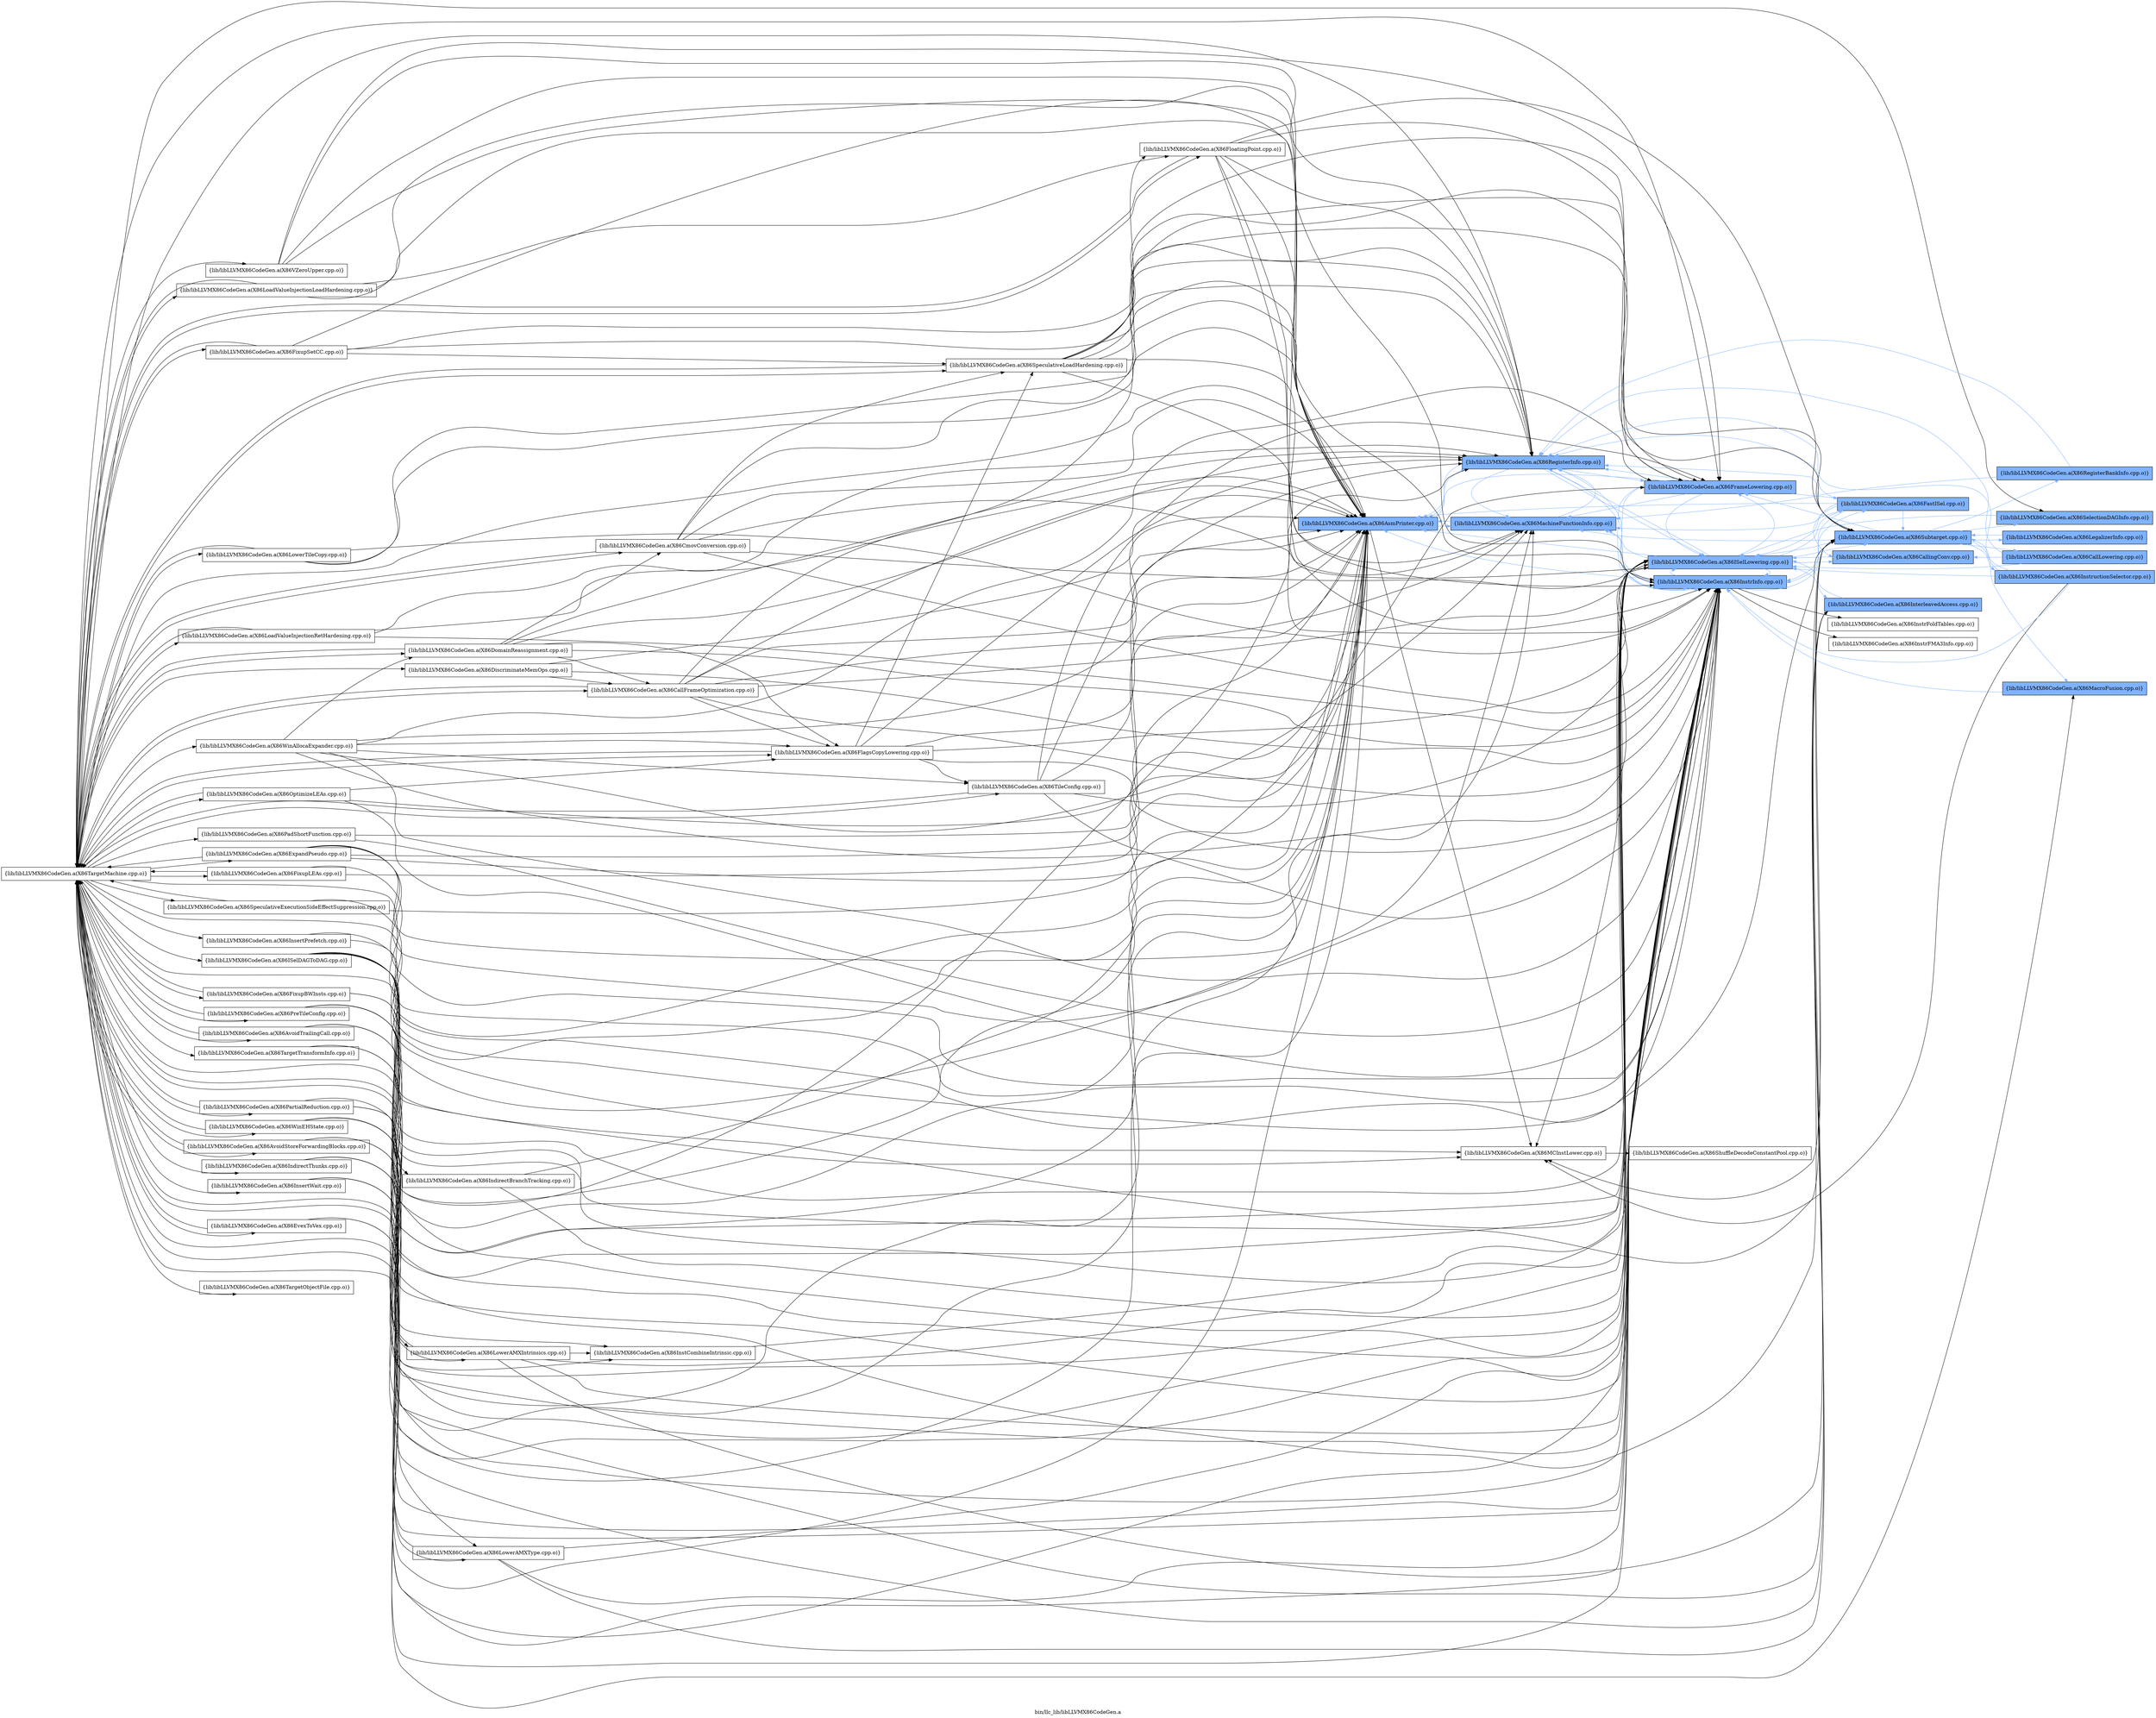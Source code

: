 digraph "bin/llc_lib/libLLVMX86CodeGen.a" {
	label="bin/llc_lib/libLLVMX86CodeGen.a";
	rankdir=LR;
	{ rank=same; Node0x56287443a148;  }
	{ rank=same; Node0x56287443a8c8; Node0x56287443b188; Node0x56287443b908;  }
	{ rank=same; Node0x56287442f888; Node0x562874430d78; Node0x562874431d68; Node0x56287442d998;  }
	{ rank=same; Node0x5628744315e8; Node0x56287442e898; Node0x56287442f0b8; Node0x562874435148; Node0x56287442d268; Node0x56287442e078;  }

	Node0x56287443a148 [shape=record,shape=box,group=1,style=filled,fillcolor="0.600000 0.5 1",label="{lib/libLLVMX86CodeGen.a(X86AsmPrinter.cpp.o)}"];
	Node0x56287443a148 -> Node0x56287443a8c8;
	Node0x56287443a148 -> Node0x56287443b188[color="0.600000 0.5 1"];
	Node0x56287443a148 -> Node0x56287443b908[color="0.600000 0.5 1"];
	Node0x562874427408 [shape=record,shape=box,group=0,label="{lib/libLLVMX86CodeGen.a(X86TargetMachine.cpp.o)}"];
	Node0x562874427408 -> Node0x56287443a148;
	Node0x562874427408 -> Node0x56287443a8c8;
	Node0x562874427408 -> Node0x56287443b908;
	Node0x562874427408 -> Node0x56287442e208;
	Node0x562874427408 -> Node0x56287442df38;
	Node0x562874427408 -> Node0x56287442d9e8;
	Node0x562874427408 -> Node0x56287442f478;
	Node0x562874427408 -> Node0x56287442f2e8;
	Node0x562874427408 -> Node0x56287442e668;
	Node0x562874427408 -> Node0x562874435968;
	Node0x562874427408 -> Node0x5628744351e8;
	Node0x562874427408 -> Node0x562874434978;
	Node0x562874427408 -> Node0x562874436a98;
	Node0x562874427408 -> Node0x562874436638;
	Node0x562874427408 -> Node0x562874430d78;
	Node0x562874427408 -> Node0x562874431d68;
	Node0x562874427408 -> Node0x56287442d998;
	Node0x562874427408 -> Node0x562874435148;
	Node0x562874427408 -> Node0x5628744353c8;
	Node0x562874427408 -> Node0x562874426e18;
	Node0x562874427408 -> Node0x562874428088;
	Node0x562874427408 -> Node0x5628744231c8;
	Node0x562874427408 -> Node0x562874423e48;
	Node0x562874427408 -> Node0x562874424258;
	Node0x562874427408 -> Node0x562874424e38;
	Node0x562874427408 -> Node0x56287442fb58;
	Node0x562874427408 -> Node0x562874430788;
	Node0x562874427408 -> Node0x5628744314a8;
	Node0x562874427408 -> Node0x562874430dc8;
	Node0x562874427408 -> Node0x562874431a48;
	Node0x562874427408 -> Node0x562874428f88;
	Node0x562874427408 -> Node0x562874428308;
	Node0x562874427408 -> Node0x562874428998;
	Node0x562874427408 -> Node0x56287442a478;
	Node0x562874427408 -> Node0x562874429898;
	Node0x562874427408 -> Node0x56287442b4b8;
	Node0x562874427408 -> Node0x56287441f758;
	Node0x562874427408 -> Node0x562874420338;
	Node0x562874427408 -> Node0x562874420608;
	Node0x562874427408 -> Node0x56287441e1c8;
	Node0x562874427408 -> Node0x56287441ee48;
	Node0x562874427408 -> Node0x56287441f118;
	Node0x562874427408 -> Node0x562874426eb8;
	Node0x562874427408 -> Node0x562874427f98;
	Node0x562874427408 -> Node0x562874425e78;
	Node0x56287443a8c8 [shape=record,shape=box,group=0,label="{lib/libLLVMX86CodeGen.a(X86MCInstLower.cpp.o)}"];
	Node0x56287443a8c8 -> Node0x56287442f888;
	Node0x56287443b188 [shape=record,shape=box,group=1,style=filled,fillcolor="0.600000 0.5 1",label="{lib/libLLVMX86CodeGen.a(X86MachineFunctionInfo.cpp.o)}"];
	Node0x56287443b188 -> Node0x56287443a148[color="0.600000 0.5 1"];
	Node0x56287443b188 -> Node0x56287443b908[color="0.600000 0.5 1"];
	Node0x56287443b908 [shape=record,shape=box,group=1,style=filled,fillcolor="0.600000 0.5 1",label="{lib/libLLVMX86CodeGen.a(X86RegisterInfo.cpp.o)}"];
	Node0x56287443b908 -> Node0x56287443a148[color="0.600000 0.5 1"];
	Node0x56287443b908 -> Node0x56287443b188[color="0.600000 0.5 1"];
	Node0x56287443b908 -> Node0x562874430d78[color="0.600000 0.5 1"];
	Node0x56287443b908 -> Node0x562874431d68[color="0.600000 0.5 1"];
	Node0x56287443b908 -> Node0x56287442d998[color="0.600000 0.5 1"];
	Node0x56287442f888 [shape=record,shape=box,group=0,label="{lib/libLLVMX86CodeGen.a(X86ShuffleDecodeConstantPool.cpp.o)}"];
	Node0x562874430d78 [shape=record,shape=box,group=1,style=filled,fillcolor="0.600000 0.5 1",label="{lib/libLLVMX86CodeGen.a(X86ISelLowering.cpp.o)}"];
	Node0x562874430d78 -> Node0x56287443a148[color="0.600000 0.5 1"];
	Node0x562874430d78 -> Node0x56287443a8c8;
	Node0x562874430d78 -> Node0x56287443b188[color="0.600000 0.5 1"];
	Node0x562874430d78 -> Node0x56287443b908[color="0.600000 0.5 1"];
	Node0x562874430d78 -> Node0x5628744315e8[color="0.600000 0.5 1"];
	Node0x562874430d78 -> Node0x562874431d68[color="0.600000 0.5 1"];
	Node0x562874430d78 -> Node0x56287442d998[color="0.600000 0.5 1"];
	Node0x562874430d78 -> Node0x56287442e898[color="0.600000 0.5 1"];
	Node0x562874430d78 -> Node0x56287442f0b8[color="0.600000 0.5 1"];
	Node0x562874430d78 -> Node0x562874435148[color="0.600000 0.5 1"];
	Node0x562874431d68 [shape=record,shape=box,group=1,style=filled,fillcolor="0.600000 0.5 1",label="{lib/libLLVMX86CodeGen.a(X86InstrInfo.cpp.o)}"];
	Node0x562874431d68 -> Node0x56287443a148[color="0.600000 0.5 1"];
	Node0x562874431d68 -> Node0x56287443b188[color="0.600000 0.5 1"];
	Node0x562874431d68 -> Node0x56287443b908[color="0.600000 0.5 1"];
	Node0x562874431d68 -> Node0x562874430d78[color="0.600000 0.5 1"];
	Node0x562874431d68 -> Node0x5628744315e8[color="0.600000 0.5 1"];
	Node0x562874431d68 -> Node0x56287442d268;
	Node0x562874431d68 -> Node0x56287442d998[color="0.600000 0.5 1"];
	Node0x562874431d68 -> Node0x56287442e078;
	Node0x56287442d998 [shape=record,shape=box,group=1,style=filled,fillcolor="0.600000 0.5 1",label="{lib/libLLVMX86CodeGen.a(X86FrameLowering.cpp.o)}"];
	Node0x56287442d998 -> Node0x56287443a148[color="0.600000 0.5 1"];
	Node0x56287442d998 -> Node0x56287443b188[color="0.600000 0.5 1"];
	Node0x56287442d998 -> Node0x56287443b908[color="0.600000 0.5 1"];
	Node0x56287442d998 -> Node0x562874430d78[color="0.600000 0.5 1"];
	Node0x56287442d998 -> Node0x5628744315e8[color="0.600000 0.5 1"];
	Node0x56287442d998 -> Node0x562874431d68[color="0.600000 0.5 1"];
	Node0x5628744315e8 [shape=record,shape=box,group=1,style=filled,fillcolor="0.600000 0.5 1",label="{lib/libLLVMX86CodeGen.a(X86FastISel.cpp.o)}"];
	Node0x5628744315e8 -> Node0x56287443a148[color="0.600000 0.5 1"];
	Node0x5628744315e8 -> Node0x56287443b188[color="0.600000 0.5 1"];
	Node0x5628744315e8 -> Node0x56287443b908[color="0.600000 0.5 1"];
	Node0x5628744315e8 -> Node0x562874430d78[color="0.600000 0.5 1"];
	Node0x5628744315e8 -> Node0x562874431d68[color="0.600000 0.5 1"];
	Node0x5628744315e8 -> Node0x56287442e898[color="0.600000 0.5 1"];
	Node0x5628744315e8 -> Node0x562874435148[color="0.600000 0.5 1"];
	Node0x56287442e898 [shape=record,shape=box,group=1,style=filled,fillcolor="0.600000 0.5 1",label="{lib/libLLVMX86CodeGen.a(X86CallingConv.cpp.o)}"];
	Node0x56287442e898 -> Node0x562874430d78[color="0.600000 0.5 1"];
	Node0x56287442f0b8 [shape=record,shape=box,group=1,style=filled,fillcolor="0.600000 0.5 1",label="{lib/libLLVMX86CodeGen.a(X86InterleavedAccess.cpp.o)}"];
	Node0x56287442f0b8 -> Node0x562874430d78[color="0.600000 0.5 1"];
	Node0x562874435148 [shape=record,shape=box,group=1,style=filled,fillcolor="0.600000 0.5 1",label="{lib/libLLVMX86CodeGen.a(X86Subtarget.cpp.o)}"];
	Node0x562874435148 -> Node0x56287443a8c8;
	Node0x562874435148 -> Node0x56287443b188[color="0.600000 0.5 1"];
	Node0x562874435148 -> Node0x56287443b908[color="0.600000 0.5 1"];
	Node0x562874435148 -> Node0x562874430d78[color="0.600000 0.5 1"];
	Node0x562874435148 -> Node0x562874431d68[color="0.600000 0.5 1"];
	Node0x562874435148 -> Node0x56287442d998[color="0.600000 0.5 1"];
	Node0x562874435148 -> Node0x5628744353c8[color="0.600000 0.5 1"];
	Node0x562874435148 -> Node0x56287442a2e8[color="0.600000 0.5 1"];
	Node0x562874435148 -> Node0x562874425d38[color="0.600000 0.5 1"];
	Node0x562874435148 -> Node0x562874425f18[color="0.600000 0.5 1"];
	Node0x562874435148 -> Node0x562874426af8[color="0.600000 0.5 1"];
	Node0x562874435148 -> Node0x562874426e18[color="0.600000 0.5 1"];
	Node0x56287442d268 [shape=record,shape=box,group=0,label="{lib/libLLVMX86CodeGen.a(X86InstrFoldTables.cpp.o)}"];
	Node0x56287442e078 [shape=record,shape=box,group=0,label="{lib/libLLVMX86CodeGen.a(X86InstrFMA3Info.cpp.o)}"];
	Node0x5628744353c8 [shape=record,shape=box,group=1,style=filled,fillcolor="0.600000 0.5 1",label="{lib/libLLVMX86CodeGen.a(X86SelectionDAGInfo.cpp.o)}"];
	Node0x5628744353c8 -> Node0x562874430d78[color="0.600000 0.5 1"];
	Node0x56287442a2e8 [shape=record,shape=box,group=1,style=filled,fillcolor="0.600000 0.5 1",label="{lib/libLLVMX86CodeGen.a(X86CallLowering.cpp.o)}"];
	Node0x56287442a2e8 -> Node0x56287443b908[color="0.600000 0.5 1"];
	Node0x56287442a2e8 -> Node0x562874430d78[color="0.600000 0.5 1"];
	Node0x56287442a2e8 -> Node0x56287442e898[color="0.600000 0.5 1"];
	Node0x562874425d38 [shape=record,shape=box,group=1,style=filled,fillcolor="0.600000 0.5 1",label="{lib/libLLVMX86CodeGen.a(X86LegalizerInfo.cpp.o)}"];
	Node0x562874425d38 -> Node0x562874435148[color="0.600000 0.5 1"];
	Node0x562874425f18 [shape=record,shape=box,group=1,style=filled,fillcolor="0.600000 0.5 1",label="{lib/libLLVMX86CodeGen.a(X86RegisterBankInfo.cpp.o)}"];
	Node0x562874425f18 -> Node0x56287443b188[color="0.600000 0.5 1"];
	Node0x562874425f18 -> Node0x56287443b908[color="0.600000 0.5 1"];
	Node0x562874426af8 [shape=record,shape=box,group=1,style=filled,fillcolor="0.600000 0.5 1",label="{lib/libLLVMX86CodeGen.a(X86InstructionSelector.cpp.o)}"];
	Node0x562874426af8 -> Node0x56287443a8c8;
	Node0x562874426af8 -> Node0x56287443b908[color="0.600000 0.5 1"];
	Node0x562874426af8 -> Node0x562874430d78[color="0.600000 0.5 1"];
	Node0x562874426af8 -> Node0x562874431d68[color="0.600000 0.5 1"];
	Node0x562874426af8 -> Node0x562874435148[color="0.600000 0.5 1"];
	Node0x562874426e18 [shape=record,shape=box,group=1,style=filled,fillcolor="0.600000 0.5 1",label="{lib/libLLVMX86CodeGen.a(X86MacroFusion.cpp.o)}"];
	Node0x562874426e18 -> Node0x562874431d68[color="0.600000 0.5 1"];
	Node0x56287442e208 [shape=record,shape=box,group=0,label="{lib/libLLVMX86CodeGen.a(X86ExpandPseudo.cpp.o)}"];
	Node0x56287442e208 -> Node0x56287443a148;
	Node0x56287442e208 -> Node0x56287443b188;
	Node0x56287442e208 -> Node0x562874430d78;
	Node0x56287442e208 -> Node0x562874431d68;
	Node0x56287442e208 -> Node0x56287442d998;
	Node0x56287442e208 -> Node0x562874427408;
	Node0x56287442df38 [shape=record,shape=box,group=0,label="{lib/libLLVMX86CodeGen.a(X86LowerTileCopy.cpp.o)}"];
	Node0x56287442df38 -> Node0x56287443a148;
	Node0x56287442df38 -> Node0x56287443b908;
	Node0x56287442df38 -> Node0x562874431d68;
	Node0x56287442df38 -> Node0x562874427408;
	Node0x56287442d9e8 [shape=record,shape=box,group=0,label="{lib/libLLVMX86CodeGen.a(X86FloatingPoint.cpp.o)}"];
	Node0x56287442d9e8 -> Node0x56287443a148;
	Node0x56287442d9e8 -> Node0x56287443b188;
	Node0x56287442d9e8 -> Node0x56287443b908;
	Node0x56287442d9e8 -> Node0x562874431d68;
	Node0x56287442d9e8 -> Node0x56287442d998;
	Node0x56287442d9e8 -> Node0x562874435148;
	Node0x56287442d9e8 -> Node0x562874427408;
	Node0x56287442f478 [shape=record,shape=box,group=0,label="{lib/libLLVMX86CodeGen.a(X86LoadValueInjectionLoadHardening.cpp.o)}"];
	Node0x56287442f478 -> Node0x56287443a148;
	Node0x56287442f478 -> Node0x56287442d9e8;
	Node0x56287442f478 -> Node0x562874431d68;
	Node0x56287442f478 -> Node0x562874427408;
	Node0x56287442f2e8 [shape=record,shape=box,group=0,label="{lib/libLLVMX86CodeGen.a(X86TileConfig.cpp.o)}"];
	Node0x56287442f2e8 -> Node0x56287443a148;
	Node0x56287442f2e8 -> Node0x56287443b908;
	Node0x56287442f2e8 -> Node0x562874430d78;
	Node0x56287442f2e8 -> Node0x562874431d68;
	Node0x56287442f2e8 -> Node0x56287442d998;
	Node0x56287442f2e8 -> Node0x562874427408;
	Node0x56287442e668 [shape=record,shape=box,group=0,label="{lib/libLLVMX86CodeGen.a(X86SpeculativeLoadHardening.cpp.o)}"];
	Node0x56287442e668 -> Node0x56287443a148;
	Node0x56287442e668 -> Node0x56287443b908;
	Node0x56287442e668 -> Node0x56287442d9e8;
	Node0x56287442e668 -> Node0x562874430d78;
	Node0x56287442e668 -> Node0x562874431d68;
	Node0x56287442e668 -> Node0x56287442d998;
	Node0x56287442e668 -> Node0x562874435148;
	Node0x56287442e668 -> Node0x562874427408;
	Node0x562874435968 [shape=record,shape=box,group=0,label="{lib/libLLVMX86CodeGen.a(X86FlagsCopyLowering.cpp.o)}"];
	Node0x562874435968 -> Node0x56287443a148;
	Node0x562874435968 -> Node0x56287443b908;
	Node0x562874435968 -> Node0x56287442f2e8;
	Node0x562874435968 -> Node0x56287442e668;
	Node0x562874435968 -> Node0x562874430d78;
	Node0x562874435968 -> Node0x562874431d68;
	Node0x562874435968 -> Node0x562874427408;
	Node0x5628744351e8 [shape=record,shape=box,group=0,label="{lib/libLLVMX86CodeGen.a(X86FixupSetCC.cpp.o)}"];
	Node0x5628744351e8 -> Node0x56287443a148;
	Node0x5628744351e8 -> Node0x56287443b908;
	Node0x5628744351e8 -> Node0x56287442e668;
	Node0x5628744351e8 -> Node0x562874431d68;
	Node0x5628744351e8 -> Node0x562874427408;
	Node0x562874434978 [shape=record,shape=box,group=0,label="{lib/libLLVMX86CodeGen.a(X86OptimizeLEAs.cpp.o)}"];
	Node0x562874434978 -> Node0x56287443a148;
	Node0x562874434978 -> Node0x562874435968;
	Node0x562874434978 -> Node0x562874431d68;
	Node0x562874434978 -> Node0x562874427408;
	Node0x562874436a98 [shape=record,shape=box,group=0,label="{lib/libLLVMX86CodeGen.a(X86CallFrameOptimization.cpp.o)}"];
	Node0x562874436a98 -> Node0x56287443a148;
	Node0x562874436a98 -> Node0x56287443b188;
	Node0x562874436a98 -> Node0x56287443b908;
	Node0x562874436a98 -> Node0x562874435968;
	Node0x562874436a98 -> Node0x562874430d78;
	Node0x562874436a98 -> Node0x562874431d68;
	Node0x562874436a98 -> Node0x56287442d998;
	Node0x562874436a98 -> Node0x562874427408;
	Node0x562874436638 [shape=record,shape=box,group=0,label="{lib/libLLVMX86CodeGen.a(X86AvoidStoreForwardingBlocks.cpp.o)}"];
	Node0x562874436638 -> Node0x56287443a148;
	Node0x562874436638 -> Node0x562874431d68;
	Node0x562874436638 -> Node0x562874427408;
	Node0x562874428088 [shape=record,shape=box,group=0,label="{lib/libLLVMX86CodeGen.a(X86InstCombineIntrinsic.cpp.o)}"];
	Node0x562874428088 -> Node0x562874430d78;
	Node0x5628744231c8 [shape=record,shape=box,group=0,label="{lib/libLLVMX86CodeGen.a(X86SpeculativeExecutionSideEffectSuppression.cpp.o)}"];
	Node0x5628744231c8 -> Node0x56287443a148;
	Node0x5628744231c8 -> Node0x562874431d68;
	Node0x5628744231c8 -> Node0x562874427408;
	Node0x562874423e48 [shape=record,shape=box,group=0,label="{lib/libLLVMX86CodeGen.a(X86IndirectThunks.cpp.o)}"];
	Node0x562874423e48 -> Node0x56287443a148;
	Node0x562874423e48 -> Node0x562874430d78;
	Node0x562874423e48 -> Node0x562874431d68;
	Node0x562874424258 [shape=record,shape=box,group=0,label="{lib/libLLVMX86CodeGen.a(X86LoadValueInjectionRetHardening.cpp.o)}"];
	Node0x562874424258 -> Node0x56287443a148;
	Node0x562874424258 -> Node0x56287443b908;
	Node0x562874424258 -> Node0x562874431d68;
	Node0x562874424258 -> Node0x562874427408;
	Node0x562874424e38 [shape=record,shape=box,group=0,label="{lib/libLLVMX86CodeGen.a(X86AvoidTrailingCall.cpp.o)}"];
	Node0x562874424e38 -> Node0x56287443a148;
	Node0x562874424e38 -> Node0x562874431d68;
	Node0x562874424e38 -> Node0x562874427408;
	Node0x56287442fb58 [shape=record,shape=box,group=0,label="{lib/libLLVMX86CodeGen.a(X86PreTileConfig.cpp.o)}"];
	Node0x56287442fb58 -> Node0x56287443a148;
	Node0x56287442fb58 -> Node0x56287443b908;
	Node0x56287442fb58 -> Node0x562874430d78;
	Node0x56287442fb58 -> Node0x562874431d68;
	Node0x56287442fb58 -> Node0x562874427408;
	Node0x562874430788 [shape=record,shape=box,group=0,label="{lib/libLLVMX86CodeGen.a(X86CmovConversion.cpp.o)}"];
	Node0x562874430788 -> Node0x56287443a148;
	Node0x562874430788 -> Node0x56287443b188;
	Node0x562874430788 -> Node0x56287442e668;
	Node0x562874430788 -> Node0x562874430d78;
	Node0x562874430788 -> Node0x562874431d68;
	Node0x562874430788 -> Node0x562874435148;
	Node0x562874430788 -> Node0x562874427408;
	Node0x5628744314a8 [shape=record,shape=box,group=0,label="{lib/libLLVMX86CodeGen.a(X86ISelDAGToDAG.cpp.o)}"];
	Node0x5628744314a8 -> Node0x56287443a148;
	Node0x5628744314a8 -> Node0x56287443a8c8;
	Node0x5628744314a8 -> Node0x56287443b188;
	Node0x5628744314a8 -> Node0x562874430d78;
	Node0x5628744314a8 -> Node0x562874431d68;
	Node0x5628744314a8 -> Node0x562874435148;
	Node0x5628744314a8 -> Node0x562874430dc8;
	Node0x562874430dc8 [shape=record,shape=box,group=0,label="{lib/libLLVMX86CodeGen.a(X86IndirectBranchTracking.cpp.o)}"];
	Node0x562874430dc8 -> Node0x56287443a148;
	Node0x562874430dc8 -> Node0x562874431d68;
	Node0x562874431a48 [shape=record,shape=box,group=0,label="{lib/libLLVMX86CodeGen.a(X86EvexToVex.cpp.o)}"];
	Node0x562874431a48 -> Node0x56287443a148;
	Node0x562874431a48 -> Node0x562874431d68;
	Node0x562874431a48 -> Node0x562874427408;
	Node0x562874428f88 [shape=record,shape=box,group=0,label="{lib/libLLVMX86CodeGen.a(X86DiscriminateMemOps.cpp.o)}"];
	Node0x562874428f88 -> Node0x56287443a148;
	Node0x562874428f88 -> Node0x562874436a98;
	Node0x562874428f88 -> Node0x562874431d68;
	Node0x562874428308 [shape=record,shape=box,group=0,label="{lib/libLLVMX86CodeGen.a(X86InsertPrefetch.cpp.o)}"];
	Node0x562874428308 -> Node0x56287443a148;
	Node0x562874428308 -> Node0x562874431d68;
	Node0x562874428998 [shape=record,shape=box,group=0,label="{lib/libLLVMX86CodeGen.a(X86FixupBWInsts.cpp.o)}"];
	Node0x562874428998 -> Node0x56287443a148;
	Node0x562874428998 -> Node0x562874431d68;
	Node0x562874428998 -> Node0x562874427408;
	Node0x56287442a478 [shape=record,shape=box,group=0,label="{lib/libLLVMX86CodeGen.a(X86PadShortFunction.cpp.o)}"];
	Node0x56287442a478 -> Node0x56287443a148;
	Node0x56287442a478 -> Node0x562874431d68;
	Node0x562874429898 [shape=record,shape=box,group=0,label="{lib/libLLVMX86CodeGen.a(X86FixupLEAs.cpp.o)}"];
	Node0x562874429898 -> Node0x56287443a148;
	Node0x562874429898 -> Node0x562874431d68;
	Node0x562874429898 -> Node0x562874427408;
	Node0x56287442b4b8 [shape=record,shape=box,group=0,label="{lib/libLLVMX86CodeGen.a(X86LowerAMXIntrinsics.cpp.o)}"];
	Node0x56287442b4b8 -> Node0x562874430d78;
	Node0x56287442b4b8 -> Node0x562874431d68;
	Node0x56287442b4b8 -> Node0x56287442f0b8;
	Node0x56287442b4b8 -> Node0x562874427408;
	Node0x56287442b4b8 -> Node0x562874428088;
	Node0x56287441f758 [shape=record,shape=box,group=0,label="{lib/libLLVMX86CodeGen.a(X86LowerAMXType.cpp.o)}"];
	Node0x56287441f758 -> Node0x562874430d78;
	Node0x56287441f758 -> Node0x562874431d68;
	Node0x56287441f758 -> Node0x56287442f0b8;
	Node0x56287441f758 -> Node0x562874427408;
	Node0x562874420338 [shape=record,shape=box,group=0,label="{lib/libLLVMX86CodeGen.a(X86DomainReassignment.cpp.o)}"];
	Node0x562874420338 -> Node0x56287443a148;
	Node0x562874420338 -> Node0x56287443b908;
	Node0x562874420338 -> Node0x562874435968;
	Node0x562874420338 -> Node0x562874436a98;
	Node0x562874420338 -> Node0x562874431d68;
	Node0x562874420338 -> Node0x562874427408;
	Node0x562874420338 -> Node0x562874430788;
	Node0x562874420608 [shape=record,shape=box,group=0,label="{lib/libLLVMX86CodeGen.a(X86PartialReduction.cpp.o)}"];
	Node0x562874420608 -> Node0x562874430d78;
	Node0x562874420608 -> Node0x562874431d68;
	Node0x562874420608 -> Node0x56287442f0b8;
	Node0x562874420608 -> Node0x562874427408;
	Node0x562874420608 -> Node0x56287442b4b8;
	Node0x56287441e1c8 [shape=record,shape=box,group=0,label="{lib/libLLVMX86CodeGen.a(X86TargetObjectFile.cpp.o)}"];
	Node0x56287441ee48 [shape=record,shape=box,group=0,label="{lib/libLLVMX86CodeGen.a(X86TargetTransformInfo.cpp.o)}"];
	Node0x56287441ee48 -> Node0x562874430d78;
	Node0x56287441ee48 -> Node0x562874435148;
	Node0x56287441f118 [shape=record,shape=box,group=0,label="{lib/libLLVMX86CodeGen.a(X86VZeroUpper.cpp.o)}"];
	Node0x56287441f118 -> Node0x56287443a148;
	Node0x56287441f118 -> Node0x56287443b908;
	Node0x56287441f118 -> Node0x562874431d68;
	Node0x56287441f118 -> Node0x56287442d998;
	Node0x562874426eb8 [shape=record,shape=box,group=0,label="{lib/libLLVMX86CodeGen.a(X86WinAllocaExpander.cpp.o)}"];
	Node0x562874426eb8 -> Node0x56287443a148;
	Node0x562874426eb8 -> Node0x56287443b188;
	Node0x562874426eb8 -> Node0x56287442f2e8;
	Node0x562874426eb8 -> Node0x562874435968;
	Node0x562874426eb8 -> Node0x562874430d78;
	Node0x562874426eb8 -> Node0x562874431d68;
	Node0x562874426eb8 -> Node0x56287442d998;
	Node0x562874426eb8 -> Node0x562874420338;
	Node0x562874427f98 [shape=record,shape=box,group=0,label="{lib/libLLVMX86CodeGen.a(X86WinEHState.cpp.o)}"];
	Node0x562874427f98 -> Node0x562874430d78;
	Node0x562874427f98 -> Node0x56287442f0b8;
	Node0x562874427f98 -> Node0x562874427408;
	Node0x562874427f98 -> Node0x562874428088;
	Node0x562874427f98 -> Node0x56287442b4b8;
	Node0x562874427f98 -> Node0x56287441f758;
	Node0x562874425e78 [shape=record,shape=box,group=0,label="{lib/libLLVMX86CodeGen.a(X86InsertWait.cpp.o)}"];
	Node0x562874425e78 -> Node0x56287443a148;
	Node0x562874425e78 -> Node0x562874431d68;
}
